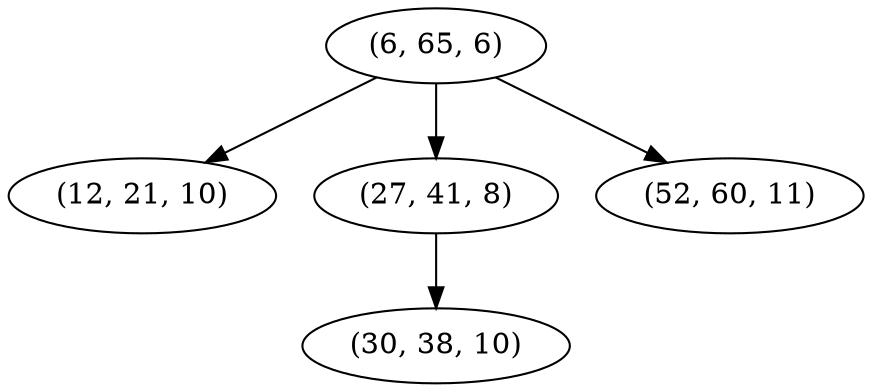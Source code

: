 digraph tree {
    "(6, 65, 6)";
    "(12, 21, 10)";
    "(27, 41, 8)";
    "(30, 38, 10)";
    "(52, 60, 11)";
    "(6, 65, 6)" -> "(12, 21, 10)";
    "(6, 65, 6)" -> "(27, 41, 8)";
    "(6, 65, 6)" -> "(52, 60, 11)";
    "(27, 41, 8)" -> "(30, 38, 10)";
}
